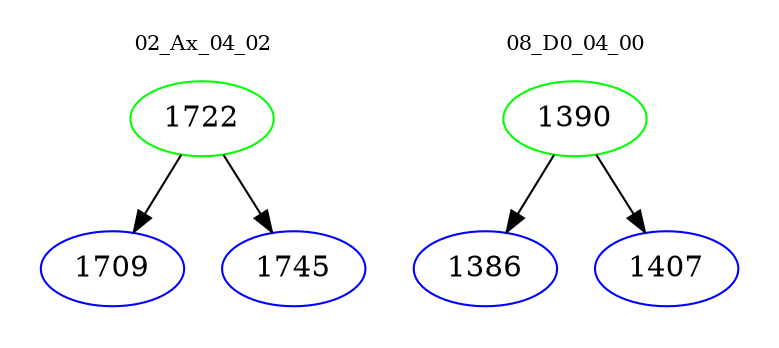 digraph{
subgraph cluster_0 {
color = white
label = "02_Ax_04_02";
fontsize=10;
T0_1722 [label="1722", color="green"]
T0_1722 -> T0_1709 [color="black"]
T0_1709 [label="1709", color="blue"]
T0_1722 -> T0_1745 [color="black"]
T0_1745 [label="1745", color="blue"]
}
subgraph cluster_1 {
color = white
label = "08_D0_04_00";
fontsize=10;
T1_1390 [label="1390", color="green"]
T1_1390 -> T1_1386 [color="black"]
T1_1386 [label="1386", color="blue"]
T1_1390 -> T1_1407 [color="black"]
T1_1407 [label="1407", color="blue"]
}
}
